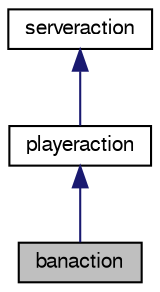 digraph G
{
  edge [fontname="FreeSans",fontsize="10",labelfontname="FreeSans",labelfontsize="10"];
  node [fontname="FreeSans",fontsize="10",shape=record];
  Node1 [label="banaction",height=0.2,width=0.4,color="black", fillcolor="grey75", style="filled" fontcolor="black"];
  Node2 -> Node1 [dir=back,color="midnightblue",fontsize="10",style="solid",fontname="FreeSans"];
  Node2 [label="playeraction",height=0.2,width=0.4,color="black", fillcolor="white", style="filled",URL="$structplayeraction.html"];
  Node3 -> Node2 [dir=back,color="midnightblue",fontsize="10",style="solid",fontname="FreeSans"];
  Node3 [label="serveraction",height=0.2,width=0.4,color="black", fillcolor="white", style="filled",URL="$structserveraction.html"];
}
